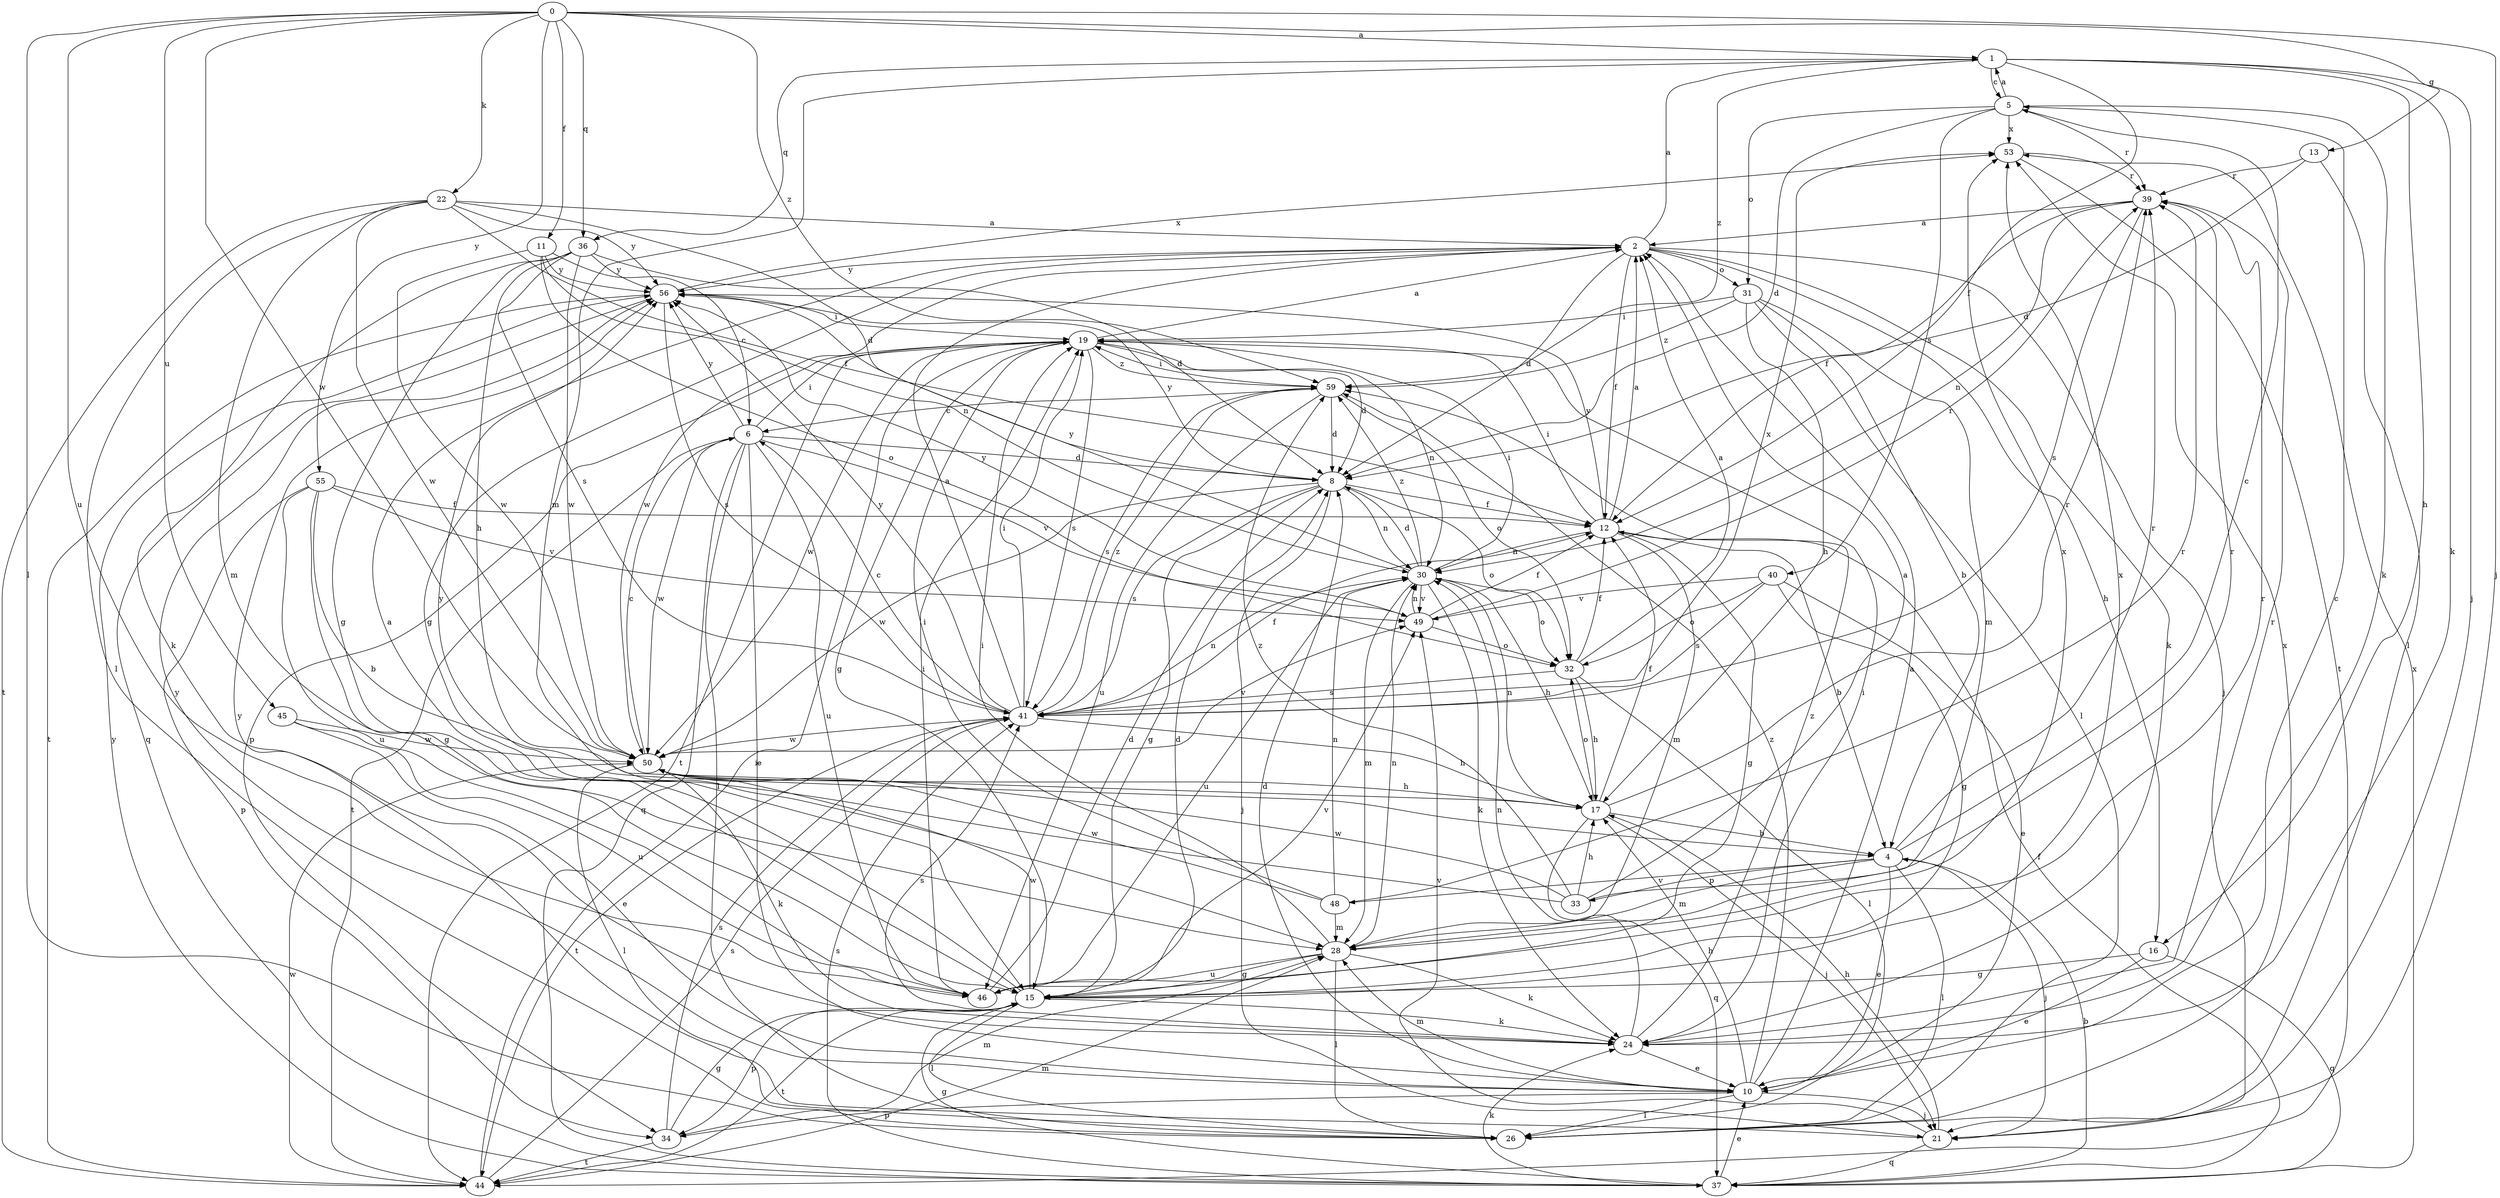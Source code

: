strict digraph  {
0;
1;
2;
4;
5;
6;
8;
10;
11;
12;
13;
15;
16;
17;
19;
21;
22;
24;
26;
28;
30;
31;
32;
33;
34;
36;
37;
39;
40;
41;
44;
45;
46;
48;
49;
50;
53;
55;
56;
59;
0 -> 1  [label=a];
0 -> 11  [label=f];
0 -> 13  [label=g];
0 -> 21  [label=j];
0 -> 22  [label=k];
0 -> 26  [label=l];
0 -> 36  [label=q];
0 -> 45  [label=u];
0 -> 46  [label=u];
0 -> 50  [label=w];
0 -> 55  [label=y];
0 -> 59  [label=z];
1 -> 5  [label=c];
1 -> 12  [label=f];
1 -> 16  [label=h];
1 -> 21  [label=j];
1 -> 24  [label=k];
1 -> 28  [label=m];
1 -> 36  [label=q];
1 -> 59  [label=z];
2 -> 1  [label=a];
2 -> 8  [label=d];
2 -> 12  [label=f];
2 -> 15  [label=g];
2 -> 16  [label=h];
2 -> 21  [label=j];
2 -> 24  [label=k];
2 -> 31  [label=o];
2 -> 50  [label=w];
2 -> 56  [label=y];
4 -> 5  [label=c];
4 -> 10  [label=e];
4 -> 21  [label=j];
4 -> 26  [label=l];
4 -> 28  [label=m];
4 -> 33  [label=p];
4 -> 39  [label=r];
4 -> 48  [label=v];
5 -> 1  [label=a];
5 -> 8  [label=d];
5 -> 24  [label=k];
5 -> 31  [label=o];
5 -> 39  [label=r];
5 -> 40  [label=s];
5 -> 53  [label=x];
6 -> 8  [label=d];
6 -> 10  [label=e];
6 -> 19  [label=i];
6 -> 26  [label=l];
6 -> 37  [label=q];
6 -> 44  [label=t];
6 -> 46  [label=u];
6 -> 49  [label=v];
6 -> 50  [label=w];
6 -> 56  [label=y];
8 -> 12  [label=f];
8 -> 15  [label=g];
8 -> 21  [label=j];
8 -> 30  [label=n];
8 -> 32  [label=o];
8 -> 41  [label=s];
8 -> 50  [label=w];
8 -> 56  [label=y];
10 -> 2  [label=a];
10 -> 5  [label=c];
10 -> 8  [label=d];
10 -> 17  [label=h];
10 -> 21  [label=j];
10 -> 26  [label=l];
10 -> 28  [label=m];
10 -> 34  [label=p];
10 -> 56  [label=y];
10 -> 59  [label=z];
11 -> 6  [label=c];
11 -> 30  [label=n];
11 -> 32  [label=o];
11 -> 50  [label=w];
11 -> 56  [label=y];
12 -> 2  [label=a];
12 -> 4  [label=b];
12 -> 15  [label=g];
12 -> 19  [label=i];
12 -> 28  [label=m];
12 -> 30  [label=n];
12 -> 56  [label=y];
13 -> 8  [label=d];
13 -> 26  [label=l];
13 -> 39  [label=r];
15 -> 2  [label=a];
15 -> 8  [label=d];
15 -> 24  [label=k];
15 -> 26  [label=l];
15 -> 34  [label=p];
15 -> 44  [label=t];
15 -> 50  [label=w];
15 -> 53  [label=x];
16 -> 10  [label=e];
16 -> 15  [label=g];
16 -> 37  [label=q];
17 -> 4  [label=b];
17 -> 12  [label=f];
17 -> 21  [label=j];
17 -> 30  [label=n];
17 -> 32  [label=o];
17 -> 37  [label=q];
17 -> 39  [label=r];
19 -> 2  [label=a];
19 -> 8  [label=d];
19 -> 15  [label=g];
19 -> 30  [label=n];
19 -> 34  [label=p];
19 -> 41  [label=s];
19 -> 44  [label=t];
19 -> 50  [label=w];
19 -> 59  [label=z];
21 -> 17  [label=h];
21 -> 37  [label=q];
21 -> 49  [label=v];
21 -> 56  [label=y];
22 -> 2  [label=a];
22 -> 8  [label=d];
22 -> 12  [label=f];
22 -> 26  [label=l];
22 -> 28  [label=m];
22 -> 44  [label=t];
22 -> 50  [label=w];
22 -> 56  [label=y];
24 -> 10  [label=e];
24 -> 19  [label=i];
24 -> 30  [label=n];
24 -> 39  [label=r];
24 -> 41  [label=s];
24 -> 59  [label=z];
26 -> 53  [label=x];
28 -> 15  [label=g];
28 -> 19  [label=i];
28 -> 24  [label=k];
28 -> 26  [label=l];
28 -> 30  [label=n];
28 -> 46  [label=u];
28 -> 53  [label=x];
30 -> 8  [label=d];
30 -> 17  [label=h];
30 -> 19  [label=i];
30 -> 24  [label=k];
30 -> 28  [label=m];
30 -> 32  [label=o];
30 -> 46  [label=u];
30 -> 49  [label=v];
30 -> 56  [label=y];
30 -> 59  [label=z];
31 -> 4  [label=b];
31 -> 17  [label=h];
31 -> 19  [label=i];
31 -> 26  [label=l];
31 -> 28  [label=m];
31 -> 59  [label=z];
32 -> 2  [label=a];
32 -> 12  [label=f];
32 -> 17  [label=h];
32 -> 26  [label=l];
32 -> 41  [label=s];
33 -> 2  [label=a];
33 -> 17  [label=h];
33 -> 39  [label=r];
33 -> 50  [label=w];
33 -> 56  [label=y];
33 -> 59  [label=z];
34 -> 15  [label=g];
34 -> 28  [label=m];
34 -> 41  [label=s];
34 -> 44  [label=t];
36 -> 8  [label=d];
36 -> 15  [label=g];
36 -> 17  [label=h];
36 -> 24  [label=k];
36 -> 41  [label=s];
36 -> 50  [label=w];
36 -> 56  [label=y];
37 -> 4  [label=b];
37 -> 10  [label=e];
37 -> 12  [label=f];
37 -> 15  [label=g];
37 -> 24  [label=k];
37 -> 41  [label=s];
37 -> 53  [label=x];
37 -> 56  [label=y];
39 -> 2  [label=a];
39 -> 12  [label=f];
39 -> 30  [label=n];
39 -> 41  [label=s];
40 -> 10  [label=e];
40 -> 15  [label=g];
40 -> 32  [label=o];
40 -> 41  [label=s];
40 -> 49  [label=v];
41 -> 2  [label=a];
41 -> 6  [label=c];
41 -> 12  [label=f];
41 -> 17  [label=h];
41 -> 19  [label=i];
41 -> 30  [label=n];
41 -> 44  [label=t];
41 -> 50  [label=w];
41 -> 53  [label=x];
41 -> 56  [label=y];
41 -> 59  [label=z];
44 -> 19  [label=i];
44 -> 28  [label=m];
44 -> 41  [label=s];
44 -> 50  [label=w];
45 -> 10  [label=e];
45 -> 46  [label=u];
45 -> 50  [label=w];
46 -> 8  [label=d];
46 -> 19  [label=i];
46 -> 39  [label=r];
46 -> 49  [label=v];
48 -> 19  [label=i];
48 -> 28  [label=m];
48 -> 30  [label=n];
48 -> 39  [label=r];
48 -> 50  [label=w];
49 -> 12  [label=f];
49 -> 30  [label=n];
49 -> 32  [label=o];
49 -> 39  [label=r];
49 -> 56  [label=y];
50 -> 6  [label=c];
50 -> 17  [label=h];
50 -> 24  [label=k];
50 -> 26  [label=l];
50 -> 49  [label=v];
53 -> 39  [label=r];
53 -> 44  [label=t];
55 -> 4  [label=b];
55 -> 12  [label=f];
55 -> 15  [label=g];
55 -> 34  [label=p];
55 -> 46  [label=u];
55 -> 49  [label=v];
56 -> 19  [label=i];
56 -> 37  [label=q];
56 -> 41  [label=s];
56 -> 44  [label=t];
56 -> 53  [label=x];
59 -> 6  [label=c];
59 -> 8  [label=d];
59 -> 19  [label=i];
59 -> 32  [label=o];
59 -> 41  [label=s];
59 -> 46  [label=u];
}
